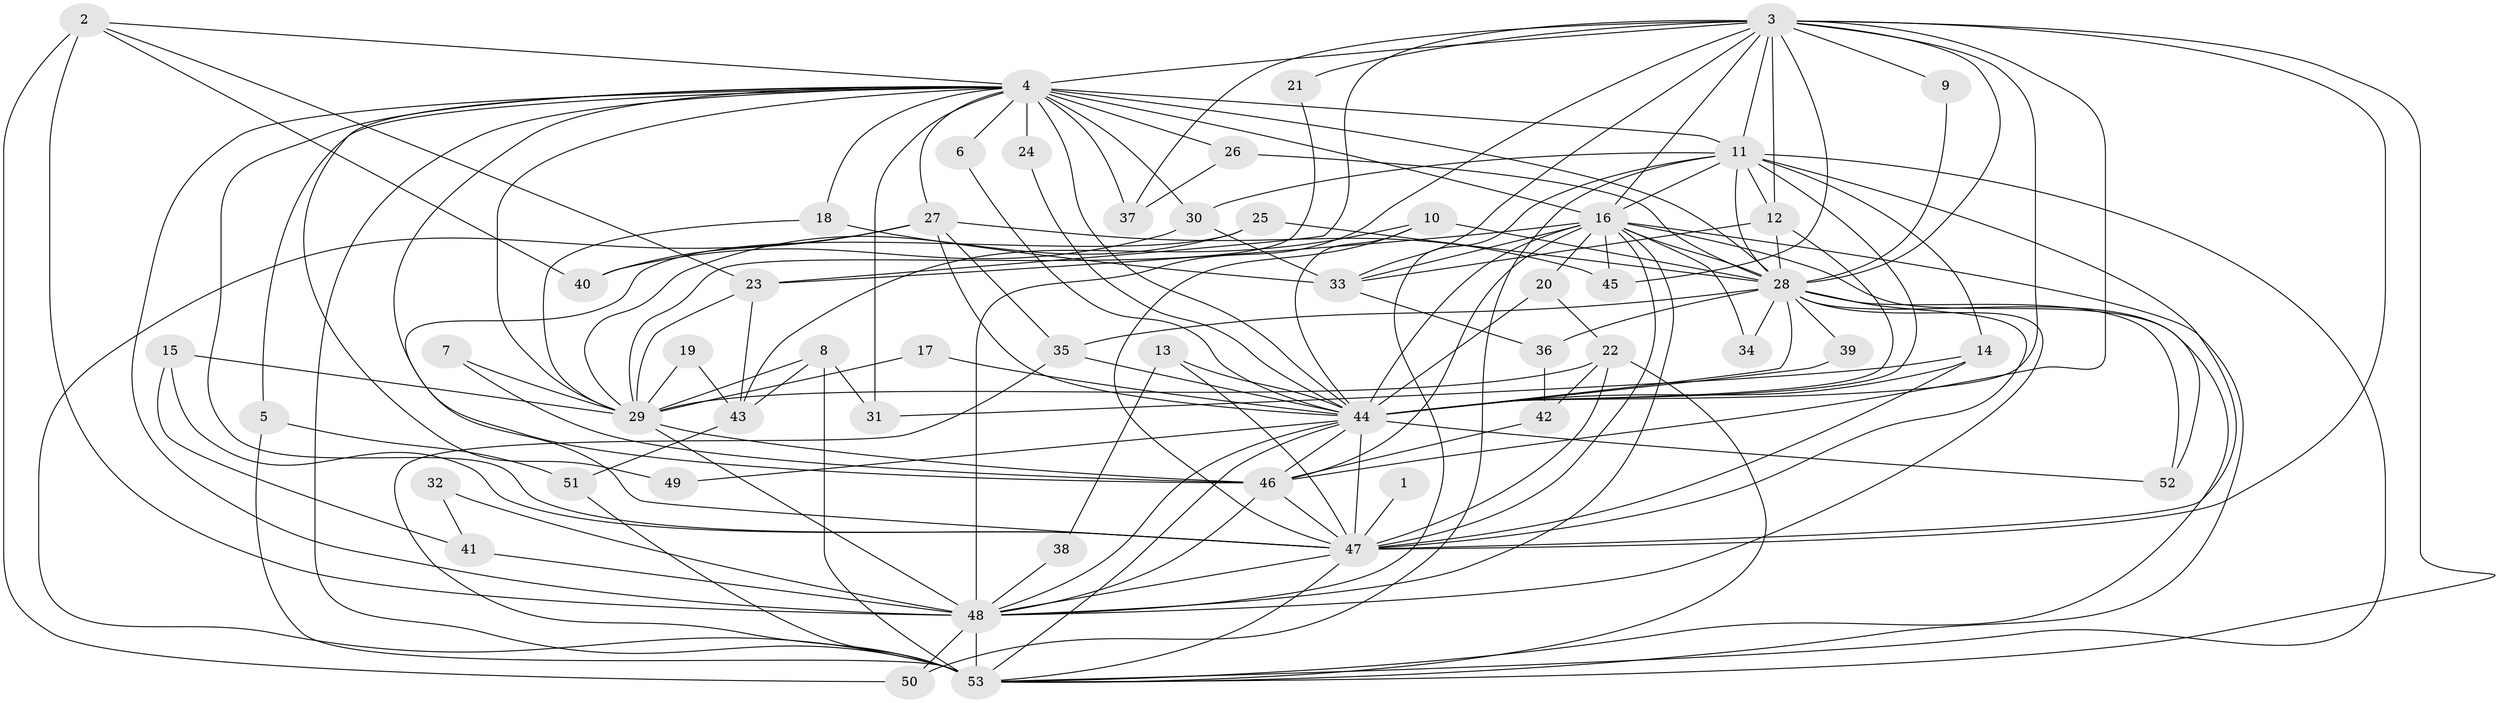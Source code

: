 // original degree distribution, {20: 0.018867924528301886, 23: 0.009433962264150943, 18: 0.009433962264150943, 17: 0.009433962264150943, 16: 0.018867924528301886, 27: 0.009433962264150943, 22: 0.009433962264150943, 25: 0.009433962264150943, 2: 0.5094339622641509, 8: 0.009433962264150943, 3: 0.25471698113207547, 5: 0.03773584905660377, 4: 0.0660377358490566, 13: 0.009433962264150943, 6: 0.018867924528301886}
// Generated by graph-tools (version 1.1) at 2025/01/03/09/25 03:01:28]
// undirected, 53 vertices, 152 edges
graph export_dot {
graph [start="1"]
  node [color=gray90,style=filled];
  1;
  2;
  3;
  4;
  5;
  6;
  7;
  8;
  9;
  10;
  11;
  12;
  13;
  14;
  15;
  16;
  17;
  18;
  19;
  20;
  21;
  22;
  23;
  24;
  25;
  26;
  27;
  28;
  29;
  30;
  31;
  32;
  33;
  34;
  35;
  36;
  37;
  38;
  39;
  40;
  41;
  42;
  43;
  44;
  45;
  46;
  47;
  48;
  49;
  50;
  51;
  52;
  53;
  1 -- 47 [weight=1.0];
  2 -- 4 [weight=1.0];
  2 -- 23 [weight=1.0];
  2 -- 40 [weight=1.0];
  2 -- 48 [weight=1.0];
  2 -- 50 [weight=1.0];
  3 -- 4 [weight=2.0];
  3 -- 9 [weight=1.0];
  3 -- 11 [weight=1.0];
  3 -- 12 [weight=1.0];
  3 -- 16 [weight=2.0];
  3 -- 21 [weight=1.0];
  3 -- 23 [weight=1.0];
  3 -- 28 [weight=3.0];
  3 -- 33 [weight=1.0];
  3 -- 37 [weight=1.0];
  3 -- 44 [weight=2.0];
  3 -- 45 [weight=1.0];
  3 -- 46 [weight=1.0];
  3 -- 47 [weight=1.0];
  3 -- 48 [weight=2.0];
  3 -- 53 [weight=1.0];
  4 -- 5 [weight=1.0];
  4 -- 6 [weight=1.0];
  4 -- 11 [weight=3.0];
  4 -- 16 [weight=3.0];
  4 -- 18 [weight=1.0];
  4 -- 24 [weight=1.0];
  4 -- 26 [weight=1.0];
  4 -- 27 [weight=1.0];
  4 -- 28 [weight=2.0];
  4 -- 29 [weight=1.0];
  4 -- 30 [weight=1.0];
  4 -- 31 [weight=1.0];
  4 -- 37 [weight=3.0];
  4 -- 44 [weight=2.0];
  4 -- 46 [weight=1.0];
  4 -- 47 [weight=2.0];
  4 -- 48 [weight=2.0];
  4 -- 49 [weight=2.0];
  4 -- 53 [weight=3.0];
  5 -- 51 [weight=1.0];
  5 -- 53 [weight=1.0];
  6 -- 44 [weight=1.0];
  7 -- 29 [weight=1.0];
  7 -- 46 [weight=1.0];
  8 -- 29 [weight=1.0];
  8 -- 31 [weight=1.0];
  8 -- 43 [weight=1.0];
  8 -- 53 [weight=1.0];
  9 -- 28 [weight=1.0];
  10 -- 28 [weight=1.0];
  10 -- 43 [weight=1.0];
  10 -- 44 [weight=1.0];
  10 -- 47 [weight=1.0];
  11 -- 12 [weight=1.0];
  11 -- 14 [weight=1.0];
  11 -- 16 [weight=1.0];
  11 -- 28 [weight=2.0];
  11 -- 30 [weight=1.0];
  11 -- 44 [weight=3.0];
  11 -- 47 [weight=1.0];
  11 -- 48 [weight=1.0];
  11 -- 50 [weight=1.0];
  11 -- 53 [weight=1.0];
  12 -- 28 [weight=1.0];
  12 -- 33 [weight=1.0];
  12 -- 44 [weight=1.0];
  13 -- 38 [weight=1.0];
  13 -- 44 [weight=1.0];
  13 -- 47 [weight=1.0];
  14 -- 31 [weight=1.0];
  14 -- 44 [weight=1.0];
  14 -- 47 [weight=1.0];
  15 -- 29 [weight=1.0];
  15 -- 41 [weight=1.0];
  15 -- 47 [weight=1.0];
  16 -- 20 [weight=1.0];
  16 -- 23 [weight=1.0];
  16 -- 28 [weight=2.0];
  16 -- 33 [weight=1.0];
  16 -- 34 [weight=2.0];
  16 -- 44 [weight=1.0];
  16 -- 45 [weight=1.0];
  16 -- 46 [weight=1.0];
  16 -- 47 [weight=1.0];
  16 -- 48 [weight=1.0];
  16 -- 52 [weight=1.0];
  16 -- 53 [weight=1.0];
  17 -- 29 [weight=1.0];
  17 -- 44 [weight=1.0];
  18 -- 29 [weight=1.0];
  18 -- 33 [weight=1.0];
  19 -- 29 [weight=1.0];
  19 -- 43 [weight=1.0];
  20 -- 22 [weight=1.0];
  20 -- 44 [weight=1.0];
  21 -- 29 [weight=1.0];
  22 -- 29 [weight=1.0];
  22 -- 42 [weight=1.0];
  22 -- 47 [weight=1.0];
  22 -- 53 [weight=1.0];
  23 -- 29 [weight=1.0];
  23 -- 43 [weight=1.0];
  24 -- 44 [weight=1.0];
  25 -- 28 [weight=1.0];
  25 -- 29 [weight=1.0];
  25 -- 47 [weight=1.0];
  26 -- 28 [weight=1.0];
  26 -- 37 [weight=1.0];
  27 -- 35 [weight=1.0];
  27 -- 40 [weight=1.0];
  27 -- 44 [weight=1.0];
  27 -- 45 [weight=1.0];
  27 -- 53 [weight=1.0];
  28 -- 34 [weight=1.0];
  28 -- 35 [weight=1.0];
  28 -- 36 [weight=1.0];
  28 -- 39 [weight=2.0];
  28 -- 44 [weight=2.0];
  28 -- 47 [weight=1.0];
  28 -- 48 [weight=2.0];
  28 -- 52 [weight=1.0];
  28 -- 53 [weight=1.0];
  29 -- 46 [weight=1.0];
  29 -- 48 [weight=1.0];
  30 -- 33 [weight=1.0];
  30 -- 40 [weight=1.0];
  32 -- 41 [weight=1.0];
  32 -- 48 [weight=1.0];
  33 -- 36 [weight=1.0];
  35 -- 44 [weight=1.0];
  35 -- 53 [weight=1.0];
  36 -- 42 [weight=1.0];
  38 -- 48 [weight=1.0];
  39 -- 44 [weight=1.0];
  41 -- 48 [weight=2.0];
  42 -- 46 [weight=1.0];
  43 -- 51 [weight=1.0];
  44 -- 46 [weight=1.0];
  44 -- 47 [weight=1.0];
  44 -- 48 [weight=1.0];
  44 -- 49 [weight=1.0];
  44 -- 52 [weight=1.0];
  44 -- 53 [weight=1.0];
  46 -- 47 [weight=1.0];
  46 -- 48 [weight=1.0];
  47 -- 48 [weight=1.0];
  47 -- 53 [weight=1.0];
  48 -- 50 [weight=1.0];
  48 -- 53 [weight=1.0];
  51 -- 53 [weight=1.0];
}
